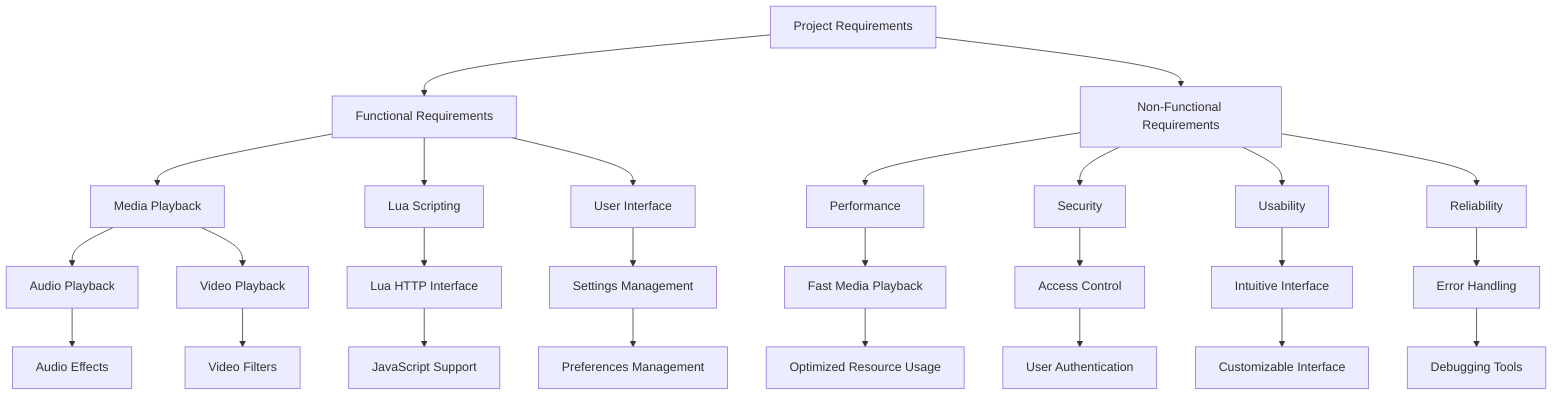 graph TD
A[Project Requirements] --> B[Functional Requirements]
A --> C[Non-Functional Requirements]
B --> D[Media Playback]
B --> E[Lua Scripting]
B --> F[User Interface]
E --> G[Lua HTTP Interface]
G --> H[JavaScript Support]
C --> I[Performance]
C --> J[Security]
C --> K[Usability]
C --> L[Reliability]
I --> M[Fast Media Playback]
J --> N[Access Control]
K --> O[Intuitive Interface]
L --> P[Error Handling]
D --> Q[Audio Playback]
D --> R[Video Playback]
F --> S[Settings Management]
M --> T[Optimized Resource Usage]
N --> U[User Authentication]
O --> V[Customizable Interface]
P --> W[Debugging Tools]
Q --> X[Audio Effects]
R --> Y[Video Filters]
S --> Z[Preferences Management]